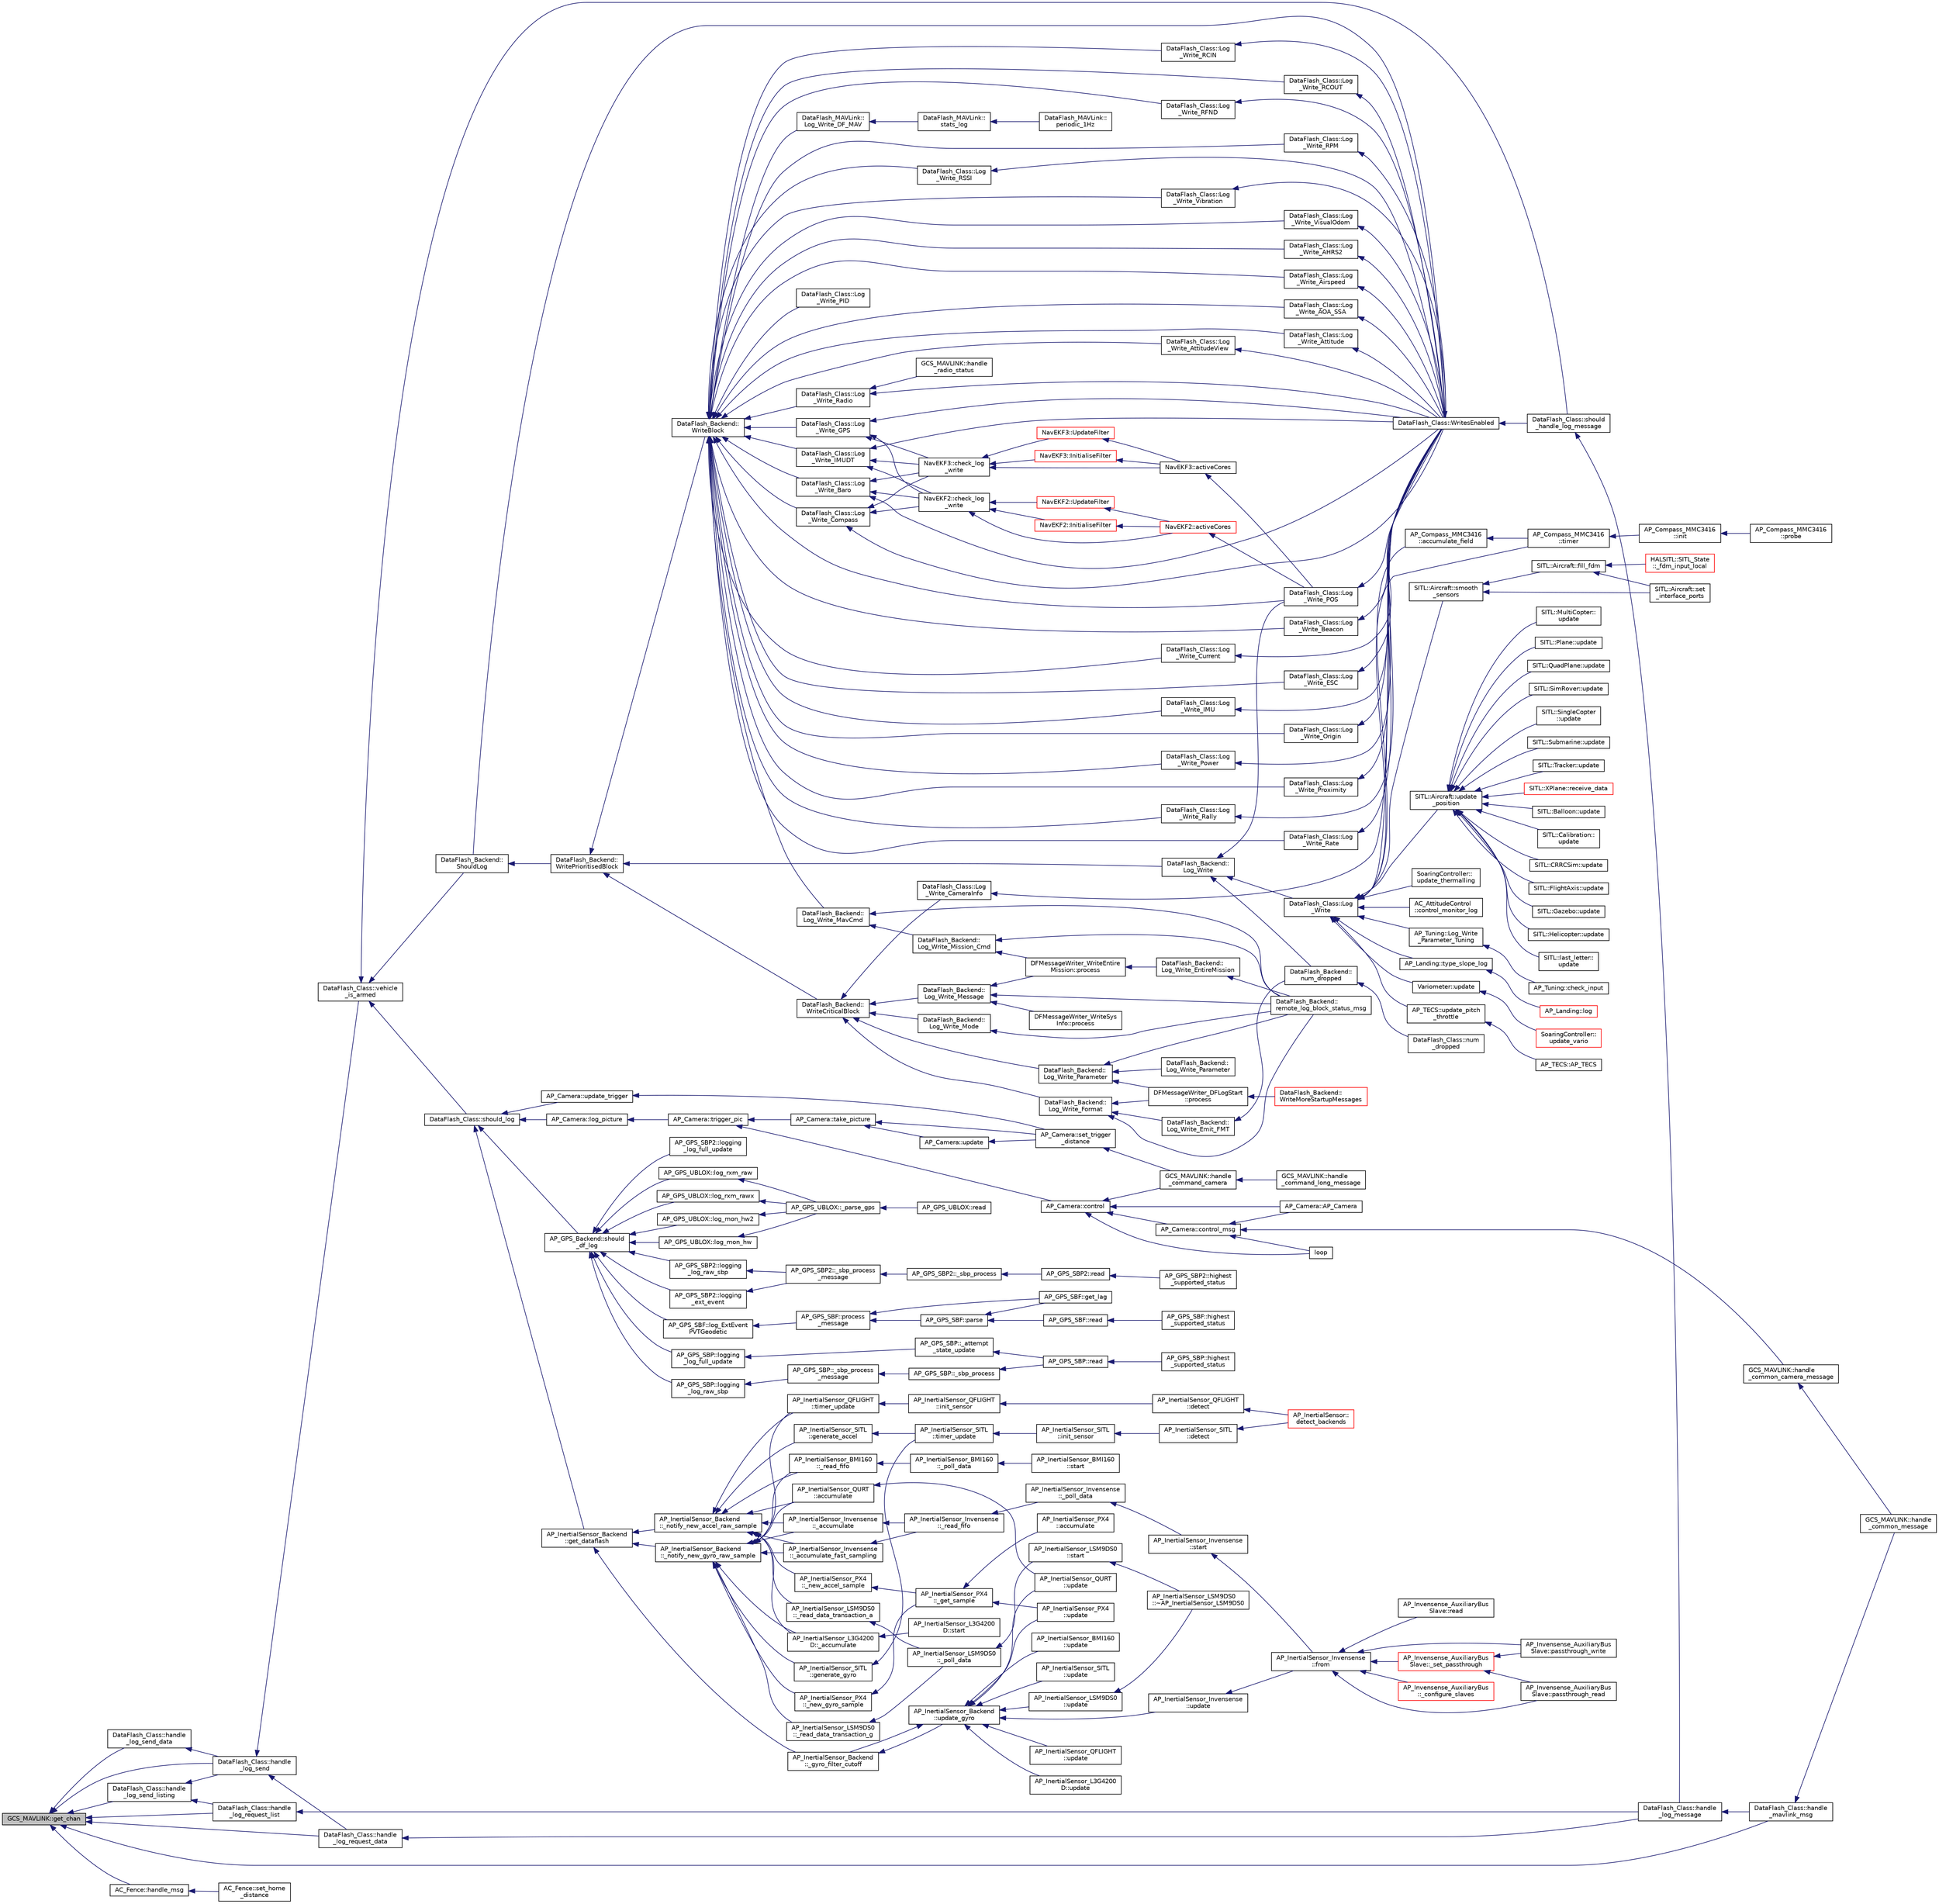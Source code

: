 digraph "GCS_MAVLINK::get_chan"
{
 // INTERACTIVE_SVG=YES
  edge [fontname="Helvetica",fontsize="10",labelfontname="Helvetica",labelfontsize="10"];
  node [fontname="Helvetica",fontsize="10",shape=record];
  rankdir="LR";
  Node1 [label="GCS_MAVLINK::get_chan",height=0.2,width=0.4,color="black", fillcolor="grey75", style="filled", fontcolor="black"];
  Node1 -> Node2 [dir="back",color="midnightblue",fontsize="10",style="solid",fontname="Helvetica"];
  Node2 [label="DataFlash_Class::handle\l_log_request_data",height=0.2,width=0.4,color="black", fillcolor="white", style="filled",URL="$classDataFlash__Class.html#a7460bed0ed59f26ad3cfa317b212bcdd"];
  Node2 -> Node3 [dir="back",color="midnightblue",fontsize="10",style="solid",fontname="Helvetica"];
  Node3 [label="DataFlash_Class::handle\l_log_message",height=0.2,width=0.4,color="black", fillcolor="white", style="filled",URL="$classDataFlash__Class.html#a54a0f06df82820b62ec798a212821d25"];
  Node3 -> Node4 [dir="back",color="midnightblue",fontsize="10",style="solid",fontname="Helvetica"];
  Node4 [label="DataFlash_Class::handle\l_mavlink_msg",height=0.2,width=0.4,color="black", fillcolor="white", style="filled",URL="$classDataFlash__Class.html#a06ce95acf59edd4dd3b8aa7246913e7a"];
  Node4 -> Node5 [dir="back",color="midnightblue",fontsize="10",style="solid",fontname="Helvetica"];
  Node5 [label="GCS_MAVLINK::handle\l_common_message",height=0.2,width=0.4,color="black", fillcolor="white", style="filled",URL="$structGCS__MAVLINK.html#a13da94a2548ade6552a5250eb3251e89"];
  Node1 -> Node6 [dir="back",color="midnightblue",fontsize="10",style="solid",fontname="Helvetica"];
  Node6 [label="DataFlash_Class::handle\l_log_request_list",height=0.2,width=0.4,color="black", fillcolor="white", style="filled",URL="$classDataFlash__Class.html#aa8189b376a616ce549bae1617e00025e"];
  Node6 -> Node3 [dir="back",color="midnightblue",fontsize="10",style="solid",fontname="Helvetica"];
  Node1 -> Node7 [dir="back",color="midnightblue",fontsize="10",style="solid",fontname="Helvetica"];
  Node7 [label="DataFlash_Class::handle\l_log_send",height=0.2,width=0.4,color="black", fillcolor="white", style="filled",URL="$classDataFlash__Class.html#a14aea98f5c3e9bfa9a3b6d29fb19b510"];
  Node7 -> Node2 [dir="back",color="midnightblue",fontsize="10",style="solid",fontname="Helvetica"];
  Node7 -> Node8 [dir="back",color="midnightblue",fontsize="10",style="solid",fontname="Helvetica"];
  Node8 [label="DataFlash_Class::vehicle\l_is_armed",height=0.2,width=0.4,color="black", fillcolor="white", style="filled",URL="$classDataFlash__Class.html#a4ae8e6be0f866326253600ba95a20a47"];
  Node8 -> Node9 [dir="back",color="midnightblue",fontsize="10",style="solid",fontname="Helvetica"];
  Node9 [label="DataFlash_Class::should\l_handle_log_message",height=0.2,width=0.4,color="black", fillcolor="white", style="filled",URL="$classDataFlash__Class.html#a1f5e7a1ba369422c7df05cd384019b0e"];
  Node9 -> Node3 [dir="back",color="midnightblue",fontsize="10",style="solid",fontname="Helvetica"];
  Node8 -> Node10 [dir="back",color="midnightblue",fontsize="10",style="solid",fontname="Helvetica"];
  Node10 [label="DataFlash_Class::should_log",height=0.2,width=0.4,color="black", fillcolor="white", style="filled",URL="$classDataFlash__Class.html#ad12449b59acdcf6b040af55907089eed"];
  Node10 -> Node11 [dir="back",color="midnightblue",fontsize="10",style="solid",fontname="Helvetica"];
  Node11 [label="AP_InertialSensor_Backend\l::get_dataflash",height=0.2,width=0.4,color="black", fillcolor="white", style="filled",URL="$classAP__InertialSensor__Backend.html#a6c878a16f5530684e2e1644a374756ca"];
  Node11 -> Node12 [dir="back",color="midnightblue",fontsize="10",style="solid",fontname="Helvetica"];
  Node12 [label="AP_InertialSensor_Backend\l::_gyro_filter_cutoff",height=0.2,width=0.4,color="black", fillcolor="white", style="filled",URL="$classAP__InertialSensor__Backend.html#a9c376bd62d2a8e0262f887c6188d0af9"];
  Node12 -> Node13 [dir="back",color="midnightblue",fontsize="10",style="solid",fontname="Helvetica"];
  Node13 [label="AP_InertialSensor_Backend\l::update_gyro",height=0.2,width=0.4,color="black", fillcolor="white", style="filled",URL="$classAP__InertialSensor__Backend.html#a0b5d300f99eee2d9debcc7380fd29ab0"];
  Node13 -> Node12 [dir="back",color="midnightblue",fontsize="10",style="solid",fontname="Helvetica"];
  Node13 -> Node14 [dir="back",color="midnightblue",fontsize="10",style="solid",fontname="Helvetica"];
  Node14 [label="AP_InertialSensor_LSM9DS0\l::update",height=0.2,width=0.4,color="black", fillcolor="white", style="filled",URL="$classAP__InertialSensor__LSM9DS0.html#a65d3c8abe3e7107544fabc581f7dd704"];
  Node14 -> Node15 [dir="back",color="midnightblue",fontsize="10",style="solid",fontname="Helvetica"];
  Node15 [label="AP_InertialSensor_LSM9DS0\l::~AP_InertialSensor_LSM9DS0",height=0.2,width=0.4,color="black", fillcolor="white", style="filled",URL="$classAP__InertialSensor__LSM9DS0.html#adb7e6b545d6d86adc761ef83bcee62e4"];
  Node13 -> Node16 [dir="back",color="midnightblue",fontsize="10",style="solid",fontname="Helvetica"];
  Node16 [label="AP_InertialSensor_SITL\l::update",height=0.2,width=0.4,color="black", fillcolor="white", style="filled",URL="$classAP__InertialSensor__SITL.html#a07604936d5a023d350e46404a63b10db"];
  Node13 -> Node17 [dir="back",color="midnightblue",fontsize="10",style="solid",fontname="Helvetica"];
  Node17 [label="AP_InertialSensor_QFLIGHT\l::update",height=0.2,width=0.4,color="black", fillcolor="white", style="filled",URL="$classAP__InertialSensor__QFLIGHT.html#aa0ca2330ef5cda8d8cf0573d65091dee"];
  Node13 -> Node18 [dir="back",color="midnightblue",fontsize="10",style="solid",fontname="Helvetica"];
  Node18 [label="AP_InertialSensor_QURT\l::update",height=0.2,width=0.4,color="black", fillcolor="white", style="filled",URL="$classAP__InertialSensor__QURT.html#a65aead1e6f4020fff780cbb65981fb78"];
  Node13 -> Node19 [dir="back",color="midnightblue",fontsize="10",style="solid",fontname="Helvetica"];
  Node19 [label="AP_InertialSensor_PX4\l::update",height=0.2,width=0.4,color="black", fillcolor="white", style="filled",URL="$classAP__InertialSensor__PX4.html#a56c271f4293b88db34537b7a11e63157"];
  Node13 -> Node20 [dir="back",color="midnightblue",fontsize="10",style="solid",fontname="Helvetica"];
  Node20 [label="AP_InertialSensor_L3G4200\lD::update",height=0.2,width=0.4,color="black", fillcolor="white", style="filled",URL="$classAP__InertialSensor__L3G4200D.html#a8315d5fbde5630f70ff25b109ec2da33"];
  Node13 -> Node21 [dir="back",color="midnightblue",fontsize="10",style="solid",fontname="Helvetica"];
  Node21 [label="AP_InertialSensor_BMI160\l::update",height=0.2,width=0.4,color="black", fillcolor="white", style="filled",URL="$classAP__InertialSensor__BMI160.html#a089a4a56a75c3f771d626aeb4806487a"];
  Node13 -> Node22 [dir="back",color="midnightblue",fontsize="10",style="solid",fontname="Helvetica"];
  Node22 [label="AP_InertialSensor_Invensense\l::update",height=0.2,width=0.4,color="black", fillcolor="white", style="filled",URL="$classAP__InertialSensor__Invensense.html#a247c35c3a991df3b0d40725108fd1763"];
  Node22 -> Node23 [dir="back",color="midnightblue",fontsize="10",style="solid",fontname="Helvetica"];
  Node23 [label="AP_InertialSensor_Invensense\l::from",height=0.2,width=0.4,color="black", fillcolor="white", style="filled",URL="$classAP__InertialSensor__Invensense.html#a06dbf9b0eab84d31dbba20ed8acd5d3e"];
  Node23 -> Node24 [dir="back",color="midnightblue",fontsize="10",style="solid",fontname="Helvetica"];
  Node24 [label="AP_Invensense_AuxiliaryBus\l::_configure_slaves",height=0.2,width=0.4,color="red", fillcolor="white", style="filled",URL="$classAP__Invensense__AuxiliaryBus.html#a99a1e2d327b6f013cb993f46337e9021"];
  Node23 -> Node25 [dir="back",color="midnightblue",fontsize="10",style="solid",fontname="Helvetica"];
  Node25 [label="AP_Invensense_AuxiliaryBus\lSlave::_set_passthrough",height=0.2,width=0.4,color="red", fillcolor="white", style="filled",URL="$classAP__Invensense__AuxiliaryBusSlave.html#a5f0506e4a39d15484e24ef0f155c93ed"];
  Node25 -> Node26 [dir="back",color="midnightblue",fontsize="10",style="solid",fontname="Helvetica"];
  Node26 [label="AP_Invensense_AuxiliaryBus\lSlave::passthrough_read",height=0.2,width=0.4,color="black", fillcolor="white", style="filled",URL="$classAP__Invensense__AuxiliaryBusSlave.html#aa8037d3e32a51691ad941a0b080f59c8"];
  Node25 -> Node27 [dir="back",color="midnightblue",fontsize="10",style="solid",fontname="Helvetica"];
  Node27 [label="AP_Invensense_AuxiliaryBus\lSlave::passthrough_write",height=0.2,width=0.4,color="black", fillcolor="white", style="filled",URL="$classAP__Invensense__AuxiliaryBusSlave.html#a0c70c5ce66b3d72ed65d33144168a698"];
  Node23 -> Node26 [dir="back",color="midnightblue",fontsize="10",style="solid",fontname="Helvetica"];
  Node23 -> Node27 [dir="back",color="midnightblue",fontsize="10",style="solid",fontname="Helvetica"];
  Node23 -> Node28 [dir="back",color="midnightblue",fontsize="10",style="solid",fontname="Helvetica"];
  Node28 [label="AP_Invensense_AuxiliaryBus\lSlave::read",height=0.2,width=0.4,color="black", fillcolor="white", style="filled",URL="$classAP__Invensense__AuxiliaryBusSlave.html#a6e7224e955510a4f5c44155ca5d9d9c8"];
  Node11 -> Node29 [dir="back",color="midnightblue",fontsize="10",style="solid",fontname="Helvetica"];
  Node29 [label="AP_InertialSensor_Backend\l::_notify_new_accel_raw_sample",height=0.2,width=0.4,color="black", fillcolor="white", style="filled",URL="$classAP__InertialSensor__Backend.html#a330d2242c139a6ec3e94e0dd7379df7c"];
  Node29 -> Node30 [dir="back",color="midnightblue",fontsize="10",style="solid",fontname="Helvetica"];
  Node30 [label="AP_InertialSensor_L3G4200\lD::_accumulate",height=0.2,width=0.4,color="black", fillcolor="white", style="filled",URL="$classAP__InertialSensor__L3G4200D.html#ab07f7d4df52cbab3fee7f509f50e81fc"];
  Node30 -> Node31 [dir="back",color="midnightblue",fontsize="10",style="solid",fontname="Helvetica"];
  Node31 [label="AP_InertialSensor_L3G4200\lD::start",height=0.2,width=0.4,color="black", fillcolor="white", style="filled",URL="$classAP__InertialSensor__L3G4200D.html#a5ddc32421474ee6f544abca47a91ae02"];
  Node29 -> Node32 [dir="back",color="midnightblue",fontsize="10",style="solid",fontname="Helvetica"];
  Node32 [label="AP_InertialSensor_Invensense\l::_accumulate",height=0.2,width=0.4,color="black", fillcolor="white", style="filled",URL="$classAP__InertialSensor__Invensense.html#a1a06a8d1e4db8924dcdcf9a6439dcaa9"];
  Node32 -> Node33 [dir="back",color="midnightblue",fontsize="10",style="solid",fontname="Helvetica"];
  Node33 [label="AP_InertialSensor_Invensense\l::_read_fifo",height=0.2,width=0.4,color="black", fillcolor="white", style="filled",URL="$classAP__InertialSensor__Invensense.html#a352da0427395f10fd6a9da9ec3a498ec"];
  Node33 -> Node34 [dir="back",color="midnightblue",fontsize="10",style="solid",fontname="Helvetica"];
  Node34 [label="AP_InertialSensor_Invensense\l::_poll_data",height=0.2,width=0.4,color="black", fillcolor="white", style="filled",URL="$classAP__InertialSensor__Invensense.html#a645c1fd527303dde9031b31544bbce6b"];
  Node34 -> Node35 [dir="back",color="midnightblue",fontsize="10",style="solid",fontname="Helvetica"];
  Node35 [label="AP_InertialSensor_Invensense\l::start",height=0.2,width=0.4,color="black", fillcolor="white", style="filled",URL="$classAP__InertialSensor__Invensense.html#ad54c13370e4efffcfa2c0eece9b53239"];
  Node35 -> Node23 [dir="back",color="midnightblue",fontsize="10",style="solid",fontname="Helvetica"];
  Node29 -> Node36 [dir="back",color="midnightblue",fontsize="10",style="solid",fontname="Helvetica"];
  Node36 [label="AP_InertialSensor_Invensense\l::_accumulate_fast_sampling",height=0.2,width=0.4,color="black", fillcolor="white", style="filled",URL="$classAP__InertialSensor__Invensense.html#aa4d24e709666169398355b5ee2a3df50"];
  Node36 -> Node33 [dir="back",color="midnightblue",fontsize="10",style="solid",fontname="Helvetica"];
  Node29 -> Node37 [dir="back",color="midnightblue",fontsize="10",style="solid",fontname="Helvetica"];
  Node37 [label="AP_InertialSensor_PX4\l::_new_accel_sample",height=0.2,width=0.4,color="black", fillcolor="white", style="filled",URL="$classAP__InertialSensor__PX4.html#ab860aacad51c8894d6d05d1291d8a650"];
  Node37 -> Node38 [dir="back",color="midnightblue",fontsize="10",style="solid",fontname="Helvetica"];
  Node38 [label="AP_InertialSensor_PX4\l::_get_sample",height=0.2,width=0.4,color="black", fillcolor="white", style="filled",URL="$classAP__InertialSensor__PX4.html#a86f463cc20f89a9eb4618ed494b3adf9"];
  Node38 -> Node39 [dir="back",color="midnightblue",fontsize="10",style="solid",fontname="Helvetica"];
  Node39 [label="AP_InertialSensor_PX4\l::accumulate",height=0.2,width=0.4,color="black", fillcolor="white", style="filled",URL="$classAP__InertialSensor__PX4.html#a516abbb2b48fb56a5984e531debea68d"];
  Node38 -> Node19 [dir="back",color="midnightblue",fontsize="10",style="solid",fontname="Helvetica"];
  Node29 -> Node40 [dir="back",color="midnightblue",fontsize="10",style="solid",fontname="Helvetica"];
  Node40 [label="AP_InertialSensor_LSM9DS0\l::_read_data_transaction_a",height=0.2,width=0.4,color="black", fillcolor="white", style="filled",URL="$classAP__InertialSensor__LSM9DS0.html#a9e083338c81500c744790115250d5207"];
  Node40 -> Node41 [dir="back",color="midnightblue",fontsize="10",style="solid",fontname="Helvetica"];
  Node41 [label="AP_InertialSensor_LSM9DS0\l::_poll_data",height=0.2,width=0.4,color="black", fillcolor="white", style="filled",URL="$classAP__InertialSensor__LSM9DS0.html#a517db16a43fdfa7fa31615d07b225474"];
  Node41 -> Node42 [dir="back",color="midnightblue",fontsize="10",style="solid",fontname="Helvetica"];
  Node42 [label="AP_InertialSensor_LSM9DS0\l::start",height=0.2,width=0.4,color="black", fillcolor="white", style="filled",URL="$classAP__InertialSensor__LSM9DS0.html#a1fa1189f7920f61d52d526f779be3d8f"];
  Node42 -> Node15 [dir="back",color="midnightblue",fontsize="10",style="solid",fontname="Helvetica"];
  Node29 -> Node43 [dir="back",color="midnightblue",fontsize="10",style="solid",fontname="Helvetica"];
  Node43 [label="AP_InertialSensor_BMI160\l::_read_fifo",height=0.2,width=0.4,color="black", fillcolor="white", style="filled",URL="$classAP__InertialSensor__BMI160.html#a1a519a3be822e3db7a19d0d0ed21d0c6"];
  Node43 -> Node44 [dir="back",color="midnightblue",fontsize="10",style="solid",fontname="Helvetica"];
  Node44 [label="AP_InertialSensor_BMI160\l::_poll_data",height=0.2,width=0.4,color="black", fillcolor="white", style="filled",URL="$classAP__InertialSensor__BMI160.html#a62d02f0977b50ee599a116e9f85d4ebc"];
  Node44 -> Node45 [dir="back",color="midnightblue",fontsize="10",style="solid",fontname="Helvetica"];
  Node45 [label="AP_InertialSensor_BMI160\l::start",height=0.2,width=0.4,color="black", fillcolor="white", style="filled",URL="$classAP__InertialSensor__BMI160.html#a786f5fe4d157ea0a2313c702402b58c5"];
  Node29 -> Node46 [dir="back",color="midnightblue",fontsize="10",style="solid",fontname="Helvetica"];
  Node46 [label="AP_InertialSensor_QURT\l::accumulate",height=0.2,width=0.4,color="black", fillcolor="white", style="filled",URL="$classAP__InertialSensor__QURT.html#ac64c9fedd2b0bcbddf29264e1bbd7af8"];
  Node46 -> Node18 [dir="back",color="midnightblue",fontsize="10",style="solid",fontname="Helvetica"];
  Node29 -> Node47 [dir="back",color="midnightblue",fontsize="10",style="solid",fontname="Helvetica"];
  Node47 [label="AP_InertialSensor_SITL\l::generate_accel",height=0.2,width=0.4,color="black", fillcolor="white", style="filled",URL="$classAP__InertialSensor__SITL.html#a8d6b8277285c6e8b6013585f403cd588"];
  Node47 -> Node48 [dir="back",color="midnightblue",fontsize="10",style="solid",fontname="Helvetica"];
  Node48 [label="AP_InertialSensor_SITL\l::timer_update",height=0.2,width=0.4,color="black", fillcolor="white", style="filled",URL="$classAP__InertialSensor__SITL.html#acb53ee7c91782608c30ff3e1c5af13e6"];
  Node48 -> Node49 [dir="back",color="midnightblue",fontsize="10",style="solid",fontname="Helvetica"];
  Node49 [label="AP_InertialSensor_SITL\l::init_sensor",height=0.2,width=0.4,color="black", fillcolor="white", style="filled",URL="$classAP__InertialSensor__SITL.html#ac44870551356848abea08bc23b2a3015"];
  Node49 -> Node50 [dir="back",color="midnightblue",fontsize="10",style="solid",fontname="Helvetica"];
  Node50 [label="AP_InertialSensor_SITL\l::detect",height=0.2,width=0.4,color="black", fillcolor="white", style="filled",URL="$classAP__InertialSensor__SITL.html#abc6d58b49a9c2dc04f884f46d948e8ed"];
  Node50 -> Node51 [dir="back",color="midnightblue",fontsize="10",style="solid",fontname="Helvetica"];
  Node51 [label="AP_InertialSensor::\ldetect_backends",height=0.2,width=0.4,color="red", fillcolor="white", style="filled",URL="$classAP__InertialSensor.html#a8967734e82a4f472c6d8ddd8db656804"];
  Node29 -> Node52 [dir="back",color="midnightblue",fontsize="10",style="solid",fontname="Helvetica"];
  Node52 [label="AP_InertialSensor_QFLIGHT\l::timer_update",height=0.2,width=0.4,color="black", fillcolor="white", style="filled",URL="$classAP__InertialSensor__QFLIGHT.html#a995eedfc1f2c8c01d00815aed816db6d"];
  Node52 -> Node53 [dir="back",color="midnightblue",fontsize="10",style="solid",fontname="Helvetica"];
  Node53 [label="AP_InertialSensor_QFLIGHT\l::init_sensor",height=0.2,width=0.4,color="black", fillcolor="white", style="filled",URL="$classAP__InertialSensor__QFLIGHT.html#abdba074dae77ff53a2e616499b5cd01c"];
  Node53 -> Node54 [dir="back",color="midnightblue",fontsize="10",style="solid",fontname="Helvetica"];
  Node54 [label="AP_InertialSensor_QFLIGHT\l::detect",height=0.2,width=0.4,color="black", fillcolor="white", style="filled",URL="$classAP__InertialSensor__QFLIGHT.html#aa0bf9146609415c6ecefacdcb336574c"];
  Node54 -> Node51 [dir="back",color="midnightblue",fontsize="10",style="solid",fontname="Helvetica"];
  Node11 -> Node55 [dir="back",color="midnightblue",fontsize="10",style="solid",fontname="Helvetica"];
  Node55 [label="AP_InertialSensor_Backend\l::_notify_new_gyro_raw_sample",height=0.2,width=0.4,color="black", fillcolor="white", style="filled",URL="$classAP__InertialSensor__Backend.html#a32a5d3f083aae76feb1f3e9cbf3cc095"];
  Node55 -> Node30 [dir="back",color="midnightblue",fontsize="10",style="solid",fontname="Helvetica"];
  Node55 -> Node32 [dir="back",color="midnightblue",fontsize="10",style="solid",fontname="Helvetica"];
  Node55 -> Node36 [dir="back",color="midnightblue",fontsize="10",style="solid",fontname="Helvetica"];
  Node55 -> Node56 [dir="back",color="midnightblue",fontsize="10",style="solid",fontname="Helvetica"];
  Node56 [label="AP_InertialSensor_PX4\l::_new_gyro_sample",height=0.2,width=0.4,color="black", fillcolor="white", style="filled",URL="$classAP__InertialSensor__PX4.html#a257fdff6435bb9addd12e3ba161c4c12"];
  Node56 -> Node38 [dir="back",color="midnightblue",fontsize="10",style="solid",fontname="Helvetica"];
  Node55 -> Node57 [dir="back",color="midnightblue",fontsize="10",style="solid",fontname="Helvetica"];
  Node57 [label="AP_InertialSensor_LSM9DS0\l::_read_data_transaction_g",height=0.2,width=0.4,color="black", fillcolor="white", style="filled",URL="$classAP__InertialSensor__LSM9DS0.html#a8d90205092ed9e6b959fe3da5f4f6477"];
  Node57 -> Node41 [dir="back",color="midnightblue",fontsize="10",style="solid",fontname="Helvetica"];
  Node55 -> Node43 [dir="back",color="midnightblue",fontsize="10",style="solid",fontname="Helvetica"];
  Node55 -> Node46 [dir="back",color="midnightblue",fontsize="10",style="solid",fontname="Helvetica"];
  Node55 -> Node58 [dir="back",color="midnightblue",fontsize="10",style="solid",fontname="Helvetica"];
  Node58 [label="AP_InertialSensor_SITL\l::generate_gyro",height=0.2,width=0.4,color="black", fillcolor="white", style="filled",URL="$classAP__InertialSensor__SITL.html#a884efe3040d8e915376390a36d778398"];
  Node58 -> Node48 [dir="back",color="midnightblue",fontsize="10",style="solid",fontname="Helvetica"];
  Node55 -> Node52 [dir="back",color="midnightblue",fontsize="10",style="solid",fontname="Helvetica"];
  Node10 -> Node59 [dir="back",color="midnightblue",fontsize="10",style="solid",fontname="Helvetica"];
  Node59 [label="AP_Camera::log_picture",height=0.2,width=0.4,color="black", fillcolor="white", style="filled",URL="$classAP__Camera.html#ae511c5d9c318c1650f04b4ecb5709112"];
  Node59 -> Node60 [dir="back",color="midnightblue",fontsize="10",style="solid",fontname="Helvetica"];
  Node60 [label="AP_Camera::trigger_pic",height=0.2,width=0.4,color="black", fillcolor="white", style="filled",URL="$classAP__Camera.html#a912338131e4f4ab09eb09139d471b7b3"];
  Node60 -> Node61 [dir="back",color="midnightblue",fontsize="10",style="solid",fontname="Helvetica"];
  Node61 [label="AP_Camera::control",height=0.2,width=0.4,color="black", fillcolor="white", style="filled",URL="$classAP__Camera.html#a7c7aa23d1a71db5345bb11899bbb8f31"];
  Node61 -> Node62 [dir="back",color="midnightblue",fontsize="10",style="solid",fontname="Helvetica"];
  Node62 [label="AP_Camera::AP_Camera",height=0.2,width=0.4,color="black", fillcolor="white", style="filled",URL="$classAP__Camera.html#ad8d2e68c3b5a7133da87975d3120223a"];
  Node61 -> Node63 [dir="back",color="midnightblue",fontsize="10",style="solid",fontname="Helvetica"];
  Node63 [label="AP_Camera::control_msg",height=0.2,width=0.4,color="black", fillcolor="white", style="filled",URL="$classAP__Camera.html#a5a9157e5d811fa1b55bebe90fe731065",tooltip="decode deprecated MavLink message that controls camera. "];
  Node63 -> Node62 [dir="back",color="midnightblue",fontsize="10",style="solid",fontname="Helvetica"];
  Node63 -> Node64 [dir="back",color="midnightblue",fontsize="10",style="solid",fontname="Helvetica"];
  Node64 [label="GCS_MAVLINK::handle\l_common_camera_message",height=0.2,width=0.4,color="black", fillcolor="white", style="filled",URL="$structGCS__MAVLINK.html#a496597037e80be23544b7618199ad9f5"];
  Node64 -> Node5 [dir="back",color="midnightblue",fontsize="10",style="solid",fontname="Helvetica"];
  Node63 -> Node65 [dir="back",color="midnightblue",fontsize="10",style="solid",fontname="Helvetica"];
  Node65 [label="loop",height=0.2,width=0.4,color="black", fillcolor="white", style="filled",URL="$routing_8cpp.html#afe461d27b9c48d5921c00d521181f12f"];
  Node61 -> Node66 [dir="back",color="midnightblue",fontsize="10",style="solid",fontname="Helvetica"];
  Node66 [label="GCS_MAVLINK::handle\l_command_camera",height=0.2,width=0.4,color="black", fillcolor="white", style="filled",URL="$structGCS__MAVLINK.html#a735b4b8b692fa6985a7f7b99c6b4d58c"];
  Node66 -> Node67 [dir="back",color="midnightblue",fontsize="10",style="solid",fontname="Helvetica"];
  Node67 [label="GCS_MAVLINK::handle\l_command_long_message",height=0.2,width=0.4,color="black", fillcolor="white", style="filled",URL="$structGCS__MAVLINK.html#ada9816ba563e134b421cb5bcc7b21ed6"];
  Node61 -> Node65 [dir="back",color="midnightblue",fontsize="10",style="solid",fontname="Helvetica"];
  Node60 -> Node68 [dir="back",color="midnightblue",fontsize="10",style="solid",fontname="Helvetica"];
  Node68 [label="AP_Camera::take_picture",height=0.2,width=0.4,color="black", fillcolor="white", style="filled",URL="$classAP__Camera.html#a5d7170c290ba358aab4e79e8e79bbb70"];
  Node68 -> Node69 [dir="back",color="midnightblue",fontsize="10",style="solid",fontname="Helvetica"];
  Node69 [label="AP_Camera::set_trigger\l_distance",height=0.2,width=0.4,color="black", fillcolor="white", style="filled",URL="$classAP__Camera.html#a4a39e7eb5e1df8b95ef260b0638c6fc7"];
  Node69 -> Node66 [dir="back",color="midnightblue",fontsize="10",style="solid",fontname="Helvetica"];
  Node68 -> Node70 [dir="back",color="midnightblue",fontsize="10",style="solid",fontname="Helvetica"];
  Node70 [label="AP_Camera::update",height=0.2,width=0.4,color="black", fillcolor="white", style="filled",URL="$classAP__Camera.html#a4077dde0b48102aa3b07eb64f1f7a420"];
  Node70 -> Node69 [dir="back",color="midnightblue",fontsize="10",style="solid",fontname="Helvetica"];
  Node10 -> Node71 [dir="back",color="midnightblue",fontsize="10",style="solid",fontname="Helvetica"];
  Node71 [label="AP_GPS_Backend::should\l_df_log",height=0.2,width=0.4,color="black", fillcolor="white", style="filled",URL="$classAP__GPS__Backend.html#a78d22fd7b536578b4b444c4ac63d2fda"];
  Node71 -> Node72 [dir="back",color="midnightblue",fontsize="10",style="solid",fontname="Helvetica"];
  Node72 [label="AP_GPS_SBF::log_ExtEvent\lPVTGeodetic",height=0.2,width=0.4,color="black", fillcolor="white", style="filled",URL="$classAP__GPS__SBF.html#a029bda686db2bccb2b98f78cf5ea38fe"];
  Node72 -> Node73 [dir="back",color="midnightblue",fontsize="10",style="solid",fontname="Helvetica"];
  Node73 [label="AP_GPS_SBF::process\l_message",height=0.2,width=0.4,color="black", fillcolor="white", style="filled",URL="$classAP__GPS__SBF.html#a302b0e8422996c2cabb9dfac0eae59a4"];
  Node73 -> Node74 [dir="back",color="midnightblue",fontsize="10",style="solid",fontname="Helvetica"];
  Node74 [label="AP_GPS_SBF::get_lag",height=0.2,width=0.4,color="black", fillcolor="white", style="filled",URL="$classAP__GPS__SBF.html#ac390273f48b232915b30f6aeed7560f6"];
  Node73 -> Node75 [dir="back",color="midnightblue",fontsize="10",style="solid",fontname="Helvetica"];
  Node75 [label="AP_GPS_SBF::parse",height=0.2,width=0.4,color="black", fillcolor="white", style="filled",URL="$classAP__GPS__SBF.html#a4ff03181a0163ebda3dcc6b550e0d05a"];
  Node75 -> Node74 [dir="back",color="midnightblue",fontsize="10",style="solid",fontname="Helvetica"];
  Node75 -> Node76 [dir="back",color="midnightblue",fontsize="10",style="solid",fontname="Helvetica"];
  Node76 [label="AP_GPS_SBF::read",height=0.2,width=0.4,color="black", fillcolor="white", style="filled",URL="$classAP__GPS__SBF.html#a5d9c1999aa212fff0587dad4b306c97d"];
  Node76 -> Node77 [dir="back",color="midnightblue",fontsize="10",style="solid",fontname="Helvetica"];
  Node77 [label="AP_GPS_SBF::highest\l_supported_status",height=0.2,width=0.4,color="black", fillcolor="white", style="filled",URL="$classAP__GPS__SBF.html#a3aa88ec618ee6552f1823afae4a7c2c1"];
  Node71 -> Node78 [dir="back",color="midnightblue",fontsize="10",style="solid",fontname="Helvetica"];
  Node78 [label="AP_GPS_UBLOX::log_mon_hw",height=0.2,width=0.4,color="black", fillcolor="white", style="filled",URL="$classAP__GPS__UBLOX.html#afaad8ce1ad6c2192e2608e5731789b25"];
  Node78 -> Node79 [dir="back",color="midnightblue",fontsize="10",style="solid",fontname="Helvetica"];
  Node79 [label="AP_GPS_UBLOX::_parse_gps",height=0.2,width=0.4,color="black", fillcolor="white", style="filled",URL="$classAP__GPS__UBLOX.html#a16ae8ab4b0babfbc2245beb0a438ec33"];
  Node79 -> Node80 [dir="back",color="midnightblue",fontsize="10",style="solid",fontname="Helvetica"];
  Node80 [label="AP_GPS_UBLOX::read",height=0.2,width=0.4,color="black", fillcolor="white", style="filled",URL="$classAP__GPS__UBLOX.html#a09825f5ca37ee9bdb5e0939a4073a84e"];
  Node71 -> Node81 [dir="back",color="midnightblue",fontsize="10",style="solid",fontname="Helvetica"];
  Node81 [label="AP_GPS_UBLOX::log_mon_hw2",height=0.2,width=0.4,color="black", fillcolor="white", style="filled",URL="$classAP__GPS__UBLOX.html#aa371c3daa15a309ab65f1522471ff5c2"];
  Node81 -> Node79 [dir="back",color="midnightblue",fontsize="10",style="solid",fontname="Helvetica"];
  Node71 -> Node82 [dir="back",color="midnightblue",fontsize="10",style="solid",fontname="Helvetica"];
  Node82 [label="AP_GPS_UBLOX::log_rxm_raw",height=0.2,width=0.4,color="black", fillcolor="white", style="filled",URL="$classAP__GPS__UBLOX.html#a599fc077195cbe106d1da825688b1440"];
  Node82 -> Node79 [dir="back",color="midnightblue",fontsize="10",style="solid",fontname="Helvetica"];
  Node71 -> Node83 [dir="back",color="midnightblue",fontsize="10",style="solid",fontname="Helvetica"];
  Node83 [label="AP_GPS_UBLOX::log_rxm_rawx",height=0.2,width=0.4,color="black", fillcolor="white", style="filled",URL="$classAP__GPS__UBLOX.html#a3974f2089cb33bed89e19cfe3c7521f8"];
  Node83 -> Node79 [dir="back",color="midnightblue",fontsize="10",style="solid",fontname="Helvetica"];
  Node71 -> Node84 [dir="back",color="midnightblue",fontsize="10",style="solid",fontname="Helvetica"];
  Node84 [label="AP_GPS_SBP2::logging\l_ext_event",height=0.2,width=0.4,color="black", fillcolor="white", style="filled",URL="$classAP__GPS__SBP2.html#ae8c7f53ee8183d7f0b915e9b5a494ae6"];
  Node84 -> Node85 [dir="back",color="midnightblue",fontsize="10",style="solid",fontname="Helvetica"];
  Node85 [label="AP_GPS_SBP2::_sbp_process\l_message",height=0.2,width=0.4,color="black", fillcolor="white", style="filled",URL="$classAP__GPS__SBP2.html#ac64f29dd084dc165c676cfd2751e77ae"];
  Node85 -> Node86 [dir="back",color="midnightblue",fontsize="10",style="solid",fontname="Helvetica"];
  Node86 [label="AP_GPS_SBP2::_sbp_process",height=0.2,width=0.4,color="black", fillcolor="white", style="filled",URL="$classAP__GPS__SBP2.html#a401dc8505b1460b2cacbafea3d223a91"];
  Node86 -> Node87 [dir="back",color="midnightblue",fontsize="10",style="solid",fontname="Helvetica"];
  Node87 [label="AP_GPS_SBP2::read",height=0.2,width=0.4,color="black", fillcolor="white", style="filled",URL="$classAP__GPS__SBP2.html#a251cdad10dff6c4e02d59f0507e5f3b6"];
  Node87 -> Node88 [dir="back",color="midnightblue",fontsize="10",style="solid",fontname="Helvetica"];
  Node88 [label="AP_GPS_SBP2::highest\l_supported_status",height=0.2,width=0.4,color="black", fillcolor="white", style="filled",URL="$classAP__GPS__SBP2.html#a471fd2a813238296dcbb8a5e3d031514"];
  Node71 -> Node89 [dir="back",color="midnightblue",fontsize="10",style="solid",fontname="Helvetica"];
  Node89 [label="AP_GPS_SBP::logging\l_log_full_update",height=0.2,width=0.4,color="black", fillcolor="white", style="filled",URL="$classAP__GPS__SBP.html#af5d2846c5c8368ab5d6d9456f78cb04d"];
  Node89 -> Node90 [dir="back",color="midnightblue",fontsize="10",style="solid",fontname="Helvetica"];
  Node90 [label="AP_GPS_SBP::_attempt\l_state_update",height=0.2,width=0.4,color="black", fillcolor="white", style="filled",URL="$classAP__GPS__SBP.html#af9e1e7cae1c58891c9a47a6ae6425491"];
  Node90 -> Node91 [dir="back",color="midnightblue",fontsize="10",style="solid",fontname="Helvetica"];
  Node91 [label="AP_GPS_SBP::read",height=0.2,width=0.4,color="black", fillcolor="white", style="filled",URL="$classAP__GPS__SBP.html#a3fa95c1c1f83ad45a11a61d604e61d8d"];
  Node91 -> Node92 [dir="back",color="midnightblue",fontsize="10",style="solid",fontname="Helvetica"];
  Node92 [label="AP_GPS_SBP::highest\l_supported_status",height=0.2,width=0.4,color="black", fillcolor="white", style="filled",URL="$classAP__GPS__SBP.html#ad2aa36fb56f231229ca47df94c7c926f"];
  Node71 -> Node93 [dir="back",color="midnightblue",fontsize="10",style="solid",fontname="Helvetica"];
  Node93 [label="AP_GPS_SBP2::logging\l_log_full_update",height=0.2,width=0.4,color="black", fillcolor="white", style="filled",URL="$classAP__GPS__SBP2.html#adc254567a151ff0db903b861319f0d56"];
  Node71 -> Node94 [dir="back",color="midnightblue",fontsize="10",style="solid",fontname="Helvetica"];
  Node94 [label="AP_GPS_SBP::logging\l_log_raw_sbp",height=0.2,width=0.4,color="black", fillcolor="white", style="filled",URL="$classAP__GPS__SBP.html#a03c2f3629f94e7b6df5989cc33d9d59a"];
  Node94 -> Node95 [dir="back",color="midnightblue",fontsize="10",style="solid",fontname="Helvetica"];
  Node95 [label="AP_GPS_SBP::_sbp_process\l_message",height=0.2,width=0.4,color="black", fillcolor="white", style="filled",URL="$classAP__GPS__SBP.html#a95d51866fda5a620229c74d5684acce4"];
  Node95 -> Node96 [dir="back",color="midnightblue",fontsize="10",style="solid",fontname="Helvetica"];
  Node96 [label="AP_GPS_SBP::_sbp_process",height=0.2,width=0.4,color="black", fillcolor="white", style="filled",URL="$classAP__GPS__SBP.html#ad6291fa91e5c338da770ffdfefb6cd8a"];
  Node96 -> Node91 [dir="back",color="midnightblue",fontsize="10",style="solid",fontname="Helvetica"];
  Node71 -> Node97 [dir="back",color="midnightblue",fontsize="10",style="solid",fontname="Helvetica"];
  Node97 [label="AP_GPS_SBP2::logging\l_log_raw_sbp",height=0.2,width=0.4,color="black", fillcolor="white", style="filled",URL="$classAP__GPS__SBP2.html#af58239a6684265d3fde51012411d110c"];
  Node97 -> Node85 [dir="back",color="midnightblue",fontsize="10",style="solid",fontname="Helvetica"];
  Node10 -> Node98 [dir="back",color="midnightblue",fontsize="10",style="solid",fontname="Helvetica"];
  Node98 [label="AP_Camera::update_trigger",height=0.2,width=0.4,color="black", fillcolor="white", style="filled",URL="$classAP__Camera.html#a3809f54e2cc95832bb8d5e43451e834f"];
  Node98 -> Node69 [dir="back",color="midnightblue",fontsize="10",style="solid",fontname="Helvetica"];
  Node8 -> Node99 [dir="back",color="midnightblue",fontsize="10",style="solid",fontname="Helvetica"];
  Node99 [label="DataFlash_Backend::\lShouldLog",height=0.2,width=0.4,color="black", fillcolor="white", style="filled",URL="$classDataFlash__Backend.html#ae29c274eff677e46bb9e404656194789"];
  Node99 -> Node100 [dir="back",color="midnightblue",fontsize="10",style="solid",fontname="Helvetica"];
  Node100 [label="DataFlash_Backend::\lWritePrioritisedBlock",height=0.2,width=0.4,color="black", fillcolor="white", style="filled",URL="$classDataFlash__Backend.html#a70bd07e118265442caab0d742cb06abc"];
  Node100 -> Node101 [dir="back",color="midnightblue",fontsize="10",style="solid",fontname="Helvetica"];
  Node101 [label="DataFlash_Backend::\lLog_Write",height=0.2,width=0.4,color="black", fillcolor="white", style="filled",URL="$classDataFlash__Backend.html#a701111d46c96bfab23971267f325ddd3"];
  Node101 -> Node102 [dir="back",color="midnightblue",fontsize="10",style="solid",fontname="Helvetica"];
  Node102 [label="DataFlash_Class::Log\l_Write",height=0.2,width=0.4,color="black", fillcolor="white", style="filled",URL="$classDataFlash__Class.html#a379c836ed19feeac263fcd994b60226b"];
  Node102 -> Node103 [dir="back",color="midnightblue",fontsize="10",style="solid",fontname="Helvetica"];
  Node103 [label="AP_Compass_MMC3416\l::accumulate_field",height=0.2,width=0.4,color="black", fillcolor="white", style="filled",URL="$classAP__Compass__MMC3416.html#aa81525e474696e469db55ad9712a1b4f"];
  Node103 -> Node104 [dir="back",color="midnightblue",fontsize="10",style="solid",fontname="Helvetica"];
  Node104 [label="AP_Compass_MMC3416\l::timer",height=0.2,width=0.4,color="black", fillcolor="white", style="filled",URL="$classAP__Compass__MMC3416.html#a8b5b61173af45f3892c51bbeda783190"];
  Node104 -> Node105 [dir="back",color="midnightblue",fontsize="10",style="solid",fontname="Helvetica"];
  Node105 [label="AP_Compass_MMC3416\l::init",height=0.2,width=0.4,color="black", fillcolor="white", style="filled",URL="$classAP__Compass__MMC3416.html#af9749d12b13a50641e4c2b7b8b702ac2"];
  Node105 -> Node106 [dir="back",color="midnightblue",fontsize="10",style="solid",fontname="Helvetica"];
  Node106 [label="AP_Compass_MMC3416\l::probe",height=0.2,width=0.4,color="black", fillcolor="white", style="filled",URL="$classAP__Compass__MMC3416.html#a45317bd66ff02b0b69e17221ff572261"];
  Node102 -> Node107 [dir="back",color="midnightblue",fontsize="10",style="solid",fontname="Helvetica"];
  Node107 [label="AC_AttitudeControl\l::control_monitor_log",height=0.2,width=0.4,color="black", fillcolor="white", style="filled",URL="$classAC__AttitudeControl.html#a24124a33c8cd7a9cd575d0c16a1e2d5b"];
  Node102 -> Node108 [dir="back",color="midnightblue",fontsize="10",style="solid",fontname="Helvetica"];
  Node108 [label="AP_Tuning::Log_Write\l_Parameter_Tuning",height=0.2,width=0.4,color="black", fillcolor="white", style="filled",URL="$classAP__Tuning.html#abc35074ce5f7c46fbbc644d80c3dc15a"];
  Node108 -> Node109 [dir="back",color="midnightblue",fontsize="10",style="solid",fontname="Helvetica"];
  Node109 [label="AP_Tuning::check_input",height=0.2,width=0.4,color="black", fillcolor="white", style="filled",URL="$classAP__Tuning.html#a26bf8c5e3711e547ce95654ca285fecb"];
  Node102 -> Node110 [dir="back",color="midnightblue",fontsize="10",style="solid",fontname="Helvetica"];
  Node110 [label="SITL::Aircraft::smooth\l_sensors",height=0.2,width=0.4,color="black", fillcolor="white", style="filled",URL="$classSITL_1_1Aircraft.html#a8b835df207c22a4d9bc24b14525ce968"];
  Node110 -> Node111 [dir="back",color="midnightblue",fontsize="10",style="solid",fontname="Helvetica"];
  Node111 [label="SITL::Aircraft::fill_fdm",height=0.2,width=0.4,color="black", fillcolor="white", style="filled",URL="$classSITL_1_1Aircraft.html#a07b38044e8a77d5f48db38e9913e06db"];
  Node111 -> Node112 [dir="back",color="midnightblue",fontsize="10",style="solid",fontname="Helvetica"];
  Node112 [label="HALSITL::SITL_State\l::_fdm_input_local",height=0.2,width=0.4,color="red", fillcolor="white", style="filled",URL="$classHALSITL_1_1SITL__State.html#a141fe78b0702ab2f2ac4cafc221fdb97"];
  Node111 -> Node113 [dir="back",color="midnightblue",fontsize="10",style="solid",fontname="Helvetica"];
  Node113 [label="SITL::Aircraft::set\l_interface_ports",height=0.2,width=0.4,color="black", fillcolor="white", style="filled",URL="$classSITL_1_1Aircraft.html#a061f04e9f5bc75cc1f250a4e7c3d8421"];
  Node110 -> Node113 [dir="back",color="midnightblue",fontsize="10",style="solid",fontname="Helvetica"];
  Node102 -> Node104 [dir="back",color="midnightblue",fontsize="10",style="solid",fontname="Helvetica"];
  Node102 -> Node114 [dir="back",color="midnightblue",fontsize="10",style="solid",fontname="Helvetica"];
  Node114 [label="AP_Landing::type_slope_log",height=0.2,width=0.4,color="black", fillcolor="white", style="filled",URL="$classAP__Landing.html#ac0b5a7424b989984441d47159f9e691c"];
  Node114 -> Node115 [dir="back",color="midnightblue",fontsize="10",style="solid",fontname="Helvetica"];
  Node115 [label="AP_Landing::log",height=0.2,width=0.4,color="red", fillcolor="white", style="filled",URL="$classAP__Landing.html#afbaa15e50629185cb1c1dcb1c41289d8"];
  Node102 -> Node116 [dir="back",color="midnightblue",fontsize="10",style="solid",fontname="Helvetica"];
  Node116 [label="Variometer::update",height=0.2,width=0.4,color="black", fillcolor="white", style="filled",URL="$classVariometer.html#ae8429634659d6e7f64a64992380e7b2b"];
  Node116 -> Node117 [dir="back",color="midnightblue",fontsize="10",style="solid",fontname="Helvetica"];
  Node117 [label="SoaringController::\lupdate_vario",height=0.2,width=0.4,color="red", fillcolor="white", style="filled",URL="$classSoaringController.html#a7adf701742d2ba2f2e699b9e3ce1b955"];
  Node102 -> Node118 [dir="back",color="midnightblue",fontsize="10",style="solid",fontname="Helvetica"];
  Node118 [label="AP_TECS::update_pitch\l_throttle",height=0.2,width=0.4,color="black", fillcolor="white", style="filled",URL="$classAP__TECS.html#ad9fdee521b36fe15ab8ab06a35717c5a"];
  Node118 -> Node119 [dir="back",color="midnightblue",fontsize="10",style="solid",fontname="Helvetica"];
  Node119 [label="AP_TECS::AP_TECS",height=0.2,width=0.4,color="black", fillcolor="white", style="filled",URL="$classAP__TECS.html#a01d6d2b6f4c4151838115b13020d8990"];
  Node102 -> Node120 [dir="back",color="midnightblue",fontsize="10",style="solid",fontname="Helvetica"];
  Node120 [label="SITL::Aircraft::update\l_position",height=0.2,width=0.4,color="black", fillcolor="white", style="filled",URL="$classSITL_1_1Aircraft.html#a4a72b2c0617cf55b24b062daaae685b9"];
  Node120 -> Node121 [dir="back",color="midnightblue",fontsize="10",style="solid",fontname="Helvetica"];
  Node121 [label="SITL::Balloon::update",height=0.2,width=0.4,color="black", fillcolor="white", style="filled",URL="$classSITL_1_1Balloon.html#a34f5716a3c9ba0805d89dc36656ae90c"];
  Node120 -> Node122 [dir="back",color="midnightblue",fontsize="10",style="solid",fontname="Helvetica"];
  Node122 [label="SITL::Calibration::\lupdate",height=0.2,width=0.4,color="black", fillcolor="white", style="filled",URL="$classSITL_1_1Calibration.html#a0c3f60adfbc5d68ae425883af18b62f4"];
  Node120 -> Node123 [dir="back",color="midnightblue",fontsize="10",style="solid",fontname="Helvetica"];
  Node123 [label="SITL::CRRCSim::update",height=0.2,width=0.4,color="black", fillcolor="white", style="filled",URL="$classSITL_1_1CRRCSim.html#ada236d396837feb2c5efe885ea504f87"];
  Node120 -> Node124 [dir="back",color="midnightblue",fontsize="10",style="solid",fontname="Helvetica"];
  Node124 [label="SITL::FlightAxis::update",height=0.2,width=0.4,color="black", fillcolor="white", style="filled",URL="$classSITL_1_1FlightAxis.html#abea39b8171735bf99ad90267f6be4c42"];
  Node120 -> Node125 [dir="back",color="midnightblue",fontsize="10",style="solid",fontname="Helvetica"];
  Node125 [label="SITL::Gazebo::update",height=0.2,width=0.4,color="black", fillcolor="white", style="filled",URL="$classSITL_1_1Gazebo.html#a120a541070549b98ba4740c91abf97a7"];
  Node120 -> Node126 [dir="back",color="midnightblue",fontsize="10",style="solid",fontname="Helvetica"];
  Node126 [label="SITL::Helicopter::update",height=0.2,width=0.4,color="black", fillcolor="white", style="filled",URL="$classSITL_1_1Helicopter.html#a0e8602ead0fe804552ab7ade9a1b171e"];
  Node120 -> Node127 [dir="back",color="midnightblue",fontsize="10",style="solid",fontname="Helvetica"];
  Node127 [label="SITL::last_letter::\lupdate",height=0.2,width=0.4,color="black", fillcolor="white", style="filled",URL="$classSITL_1_1last__letter.html#ae4e6d3acea9730faa873e8d25b876d19"];
  Node120 -> Node128 [dir="back",color="midnightblue",fontsize="10",style="solid",fontname="Helvetica"];
  Node128 [label="SITL::MultiCopter::\lupdate",height=0.2,width=0.4,color="black", fillcolor="white", style="filled",URL="$classSITL_1_1MultiCopter.html#ad4df8bcd20625ce425cc9d73f9aa6a20"];
  Node120 -> Node129 [dir="back",color="midnightblue",fontsize="10",style="solid",fontname="Helvetica"];
  Node129 [label="SITL::Plane::update",height=0.2,width=0.4,color="black", fillcolor="white", style="filled",URL="$classSITL_1_1Plane.html#a7852409df29e250b1903384d1446930c"];
  Node120 -> Node130 [dir="back",color="midnightblue",fontsize="10",style="solid",fontname="Helvetica"];
  Node130 [label="SITL::QuadPlane::update",height=0.2,width=0.4,color="black", fillcolor="white", style="filled",URL="$classSITL_1_1QuadPlane.html#af9068f0de1894f5afc49481c869e3b6c"];
  Node120 -> Node131 [dir="back",color="midnightblue",fontsize="10",style="solid",fontname="Helvetica"];
  Node131 [label="SITL::SimRover::update",height=0.2,width=0.4,color="black", fillcolor="white", style="filled",URL="$classSITL_1_1SimRover.html#a0692a116e9c7cff78adb0b08b0d571b2"];
  Node120 -> Node132 [dir="back",color="midnightblue",fontsize="10",style="solid",fontname="Helvetica"];
  Node132 [label="SITL::SingleCopter\l::update",height=0.2,width=0.4,color="black", fillcolor="white", style="filled",URL="$classSITL_1_1SingleCopter.html#a07d0997518b86260a6a80b914733d7b5"];
  Node120 -> Node133 [dir="back",color="midnightblue",fontsize="10",style="solid",fontname="Helvetica"];
  Node133 [label="SITL::Submarine::update",height=0.2,width=0.4,color="black", fillcolor="white", style="filled",URL="$classSITL_1_1Submarine.html#ae172876dbb527df84dfb38c9fa383878"];
  Node120 -> Node134 [dir="back",color="midnightblue",fontsize="10",style="solid",fontname="Helvetica"];
  Node134 [label="SITL::Tracker::update",height=0.2,width=0.4,color="black", fillcolor="white", style="filled",URL="$classSITL_1_1Tracker.html#aa2d26c0841ead98b60a9291eb4d74b71"];
  Node120 -> Node135 [dir="back",color="midnightblue",fontsize="10",style="solid",fontname="Helvetica"];
  Node135 [label="SITL::XPlane::receive_data",height=0.2,width=0.4,color="red", fillcolor="white", style="filled",URL="$classSITL_1_1XPlane.html#ab30e1d12c7ebc3699a29f3442804a68b"];
  Node102 -> Node136 [dir="back",color="midnightblue",fontsize="10",style="solid",fontname="Helvetica"];
  Node136 [label="SoaringController::\lupdate_thermalling",height=0.2,width=0.4,color="black", fillcolor="white", style="filled",URL="$classSoaringController.html#abfbc693fd6c93da20fb098aedf6fd596"];
  Node102 -> Node137 [dir="back",color="midnightblue",fontsize="10",style="solid",fontname="Helvetica"];
  Node137 [label="DataFlash_Class::WritesEnabled",height=0.2,width=0.4,color="black", fillcolor="white", style="filled",URL="$classDataFlash__Class.html#a680528ccef337901407a125439e1f397"];
  Node137 -> Node9 [dir="back",color="midnightblue",fontsize="10",style="solid",fontname="Helvetica"];
  Node137 -> Node99 [dir="back",color="midnightblue",fontsize="10",style="solid",fontname="Helvetica"];
  Node101 -> Node138 [dir="back",color="midnightblue",fontsize="10",style="solid",fontname="Helvetica"];
  Node138 [label="DataFlash_Class::Log\l_Write_POS",height=0.2,width=0.4,color="black", fillcolor="white", style="filled",URL="$classDataFlash__Class.html#a46e58faaa53c44516433f6bb7bde4163"];
  Node138 -> Node137 [dir="back",color="midnightblue",fontsize="10",style="solid",fontname="Helvetica"];
  Node101 -> Node139 [dir="back",color="midnightblue",fontsize="10",style="solid",fontname="Helvetica"];
  Node139 [label="DataFlash_Backend::\lnum_dropped",height=0.2,width=0.4,color="black", fillcolor="white", style="filled",URL="$classDataFlash__Backend.html#a944c1f573e2cd12e7ff491d48898d446"];
  Node139 -> Node140 [dir="back",color="midnightblue",fontsize="10",style="solid",fontname="Helvetica"];
  Node140 [label="DataFlash_Class::num\l_dropped",height=0.2,width=0.4,color="black", fillcolor="white", style="filled",URL="$classDataFlash__Class.html#a3b01d9a49c319ca3995df9b1649b9249"];
  Node100 -> Node141 [dir="back",color="midnightblue",fontsize="10",style="solid",fontname="Helvetica"];
  Node141 [label="DataFlash_Backend::\lWriteBlock",height=0.2,width=0.4,color="black", fillcolor="white", style="filled",URL="$classDataFlash__Backend.html#aed94b3ad1fd7333ddd7c2e20c3433d52"];
  Node141 -> Node142 [dir="back",color="midnightblue",fontsize="10",style="solid",fontname="Helvetica"];
  Node142 [label="DataFlash_Class::Log\l_Write_AHRS2",height=0.2,width=0.4,color="black", fillcolor="white", style="filled",URL="$classDataFlash__Class.html#ad81bca014959c6b0a6714ea0d83c409f"];
  Node142 -> Node137 [dir="back",color="midnightblue",fontsize="10",style="solid",fontname="Helvetica"];
  Node141 -> Node143 [dir="back",color="midnightblue",fontsize="10",style="solid",fontname="Helvetica"];
  Node143 [label="DataFlash_Class::Log\l_Write_Airspeed",height=0.2,width=0.4,color="black", fillcolor="white", style="filled",URL="$classDataFlash__Class.html#a6a38481f36ae833e7093c41a0e72be31"];
  Node143 -> Node137 [dir="back",color="midnightblue",fontsize="10",style="solid",fontname="Helvetica"];
  Node141 -> Node144 [dir="back",color="midnightblue",fontsize="10",style="solid",fontname="Helvetica"];
  Node144 [label="DataFlash_Class::Log\l_Write_AOA_SSA",height=0.2,width=0.4,color="black", fillcolor="white", style="filled",URL="$classDataFlash__Class.html#a07c6e6dc1aeb58b8f3255a63e0d5a430"];
  Node144 -> Node137 [dir="back",color="midnightblue",fontsize="10",style="solid",fontname="Helvetica"];
  Node141 -> Node145 [dir="back",color="midnightblue",fontsize="10",style="solid",fontname="Helvetica"];
  Node145 [label="DataFlash_Class::Log\l_Write_Attitude",height=0.2,width=0.4,color="black", fillcolor="white", style="filled",URL="$classDataFlash__Class.html#a100c0458780b38dd0ccc4a7381827b3c"];
  Node145 -> Node137 [dir="back",color="midnightblue",fontsize="10",style="solid",fontname="Helvetica"];
  Node141 -> Node146 [dir="back",color="midnightblue",fontsize="10",style="solid",fontname="Helvetica"];
  Node146 [label="DataFlash_Class::Log\l_Write_AttitudeView",height=0.2,width=0.4,color="black", fillcolor="white", style="filled",URL="$classDataFlash__Class.html#abf48a5cb3c39a255385d3853beb1b5d7"];
  Node146 -> Node137 [dir="back",color="midnightblue",fontsize="10",style="solid",fontname="Helvetica"];
  Node141 -> Node147 [dir="back",color="midnightblue",fontsize="10",style="solid",fontname="Helvetica"];
  Node147 [label="DataFlash_Class::Log\l_Write_Baro",height=0.2,width=0.4,color="black", fillcolor="white", style="filled",URL="$classDataFlash__Class.html#a4a12c2f2025e0a63d6ec85602857d0cb"];
  Node147 -> Node148 [dir="back",color="midnightblue",fontsize="10",style="solid",fontname="Helvetica"];
  Node148 [label="NavEKF3::check_log\l_write",height=0.2,width=0.4,color="black", fillcolor="white", style="filled",URL="$classNavEKF3.html#afa5a1b626563d35ad95545e8f056214b"];
  Node148 -> Node149 [dir="back",color="midnightblue",fontsize="10",style="solid",fontname="Helvetica"];
  Node149 [label="NavEKF3::InitialiseFilter",height=0.2,width=0.4,color="red", fillcolor="white", style="filled",URL="$classNavEKF3.html#a07f064fa513fbb6e7188141904f3b5b5"];
  Node149 -> Node150 [dir="back",color="midnightblue",fontsize="10",style="solid",fontname="Helvetica"];
  Node150 [label="NavEKF3::activeCores",height=0.2,width=0.4,color="black", fillcolor="white", style="filled",URL="$classNavEKF3.html#a3e1f50ad977a17222fcd7a6851b0f2ec"];
  Node150 -> Node138 [dir="back",color="midnightblue",fontsize="10",style="solid",fontname="Helvetica"];
  Node148 -> Node151 [dir="back",color="midnightblue",fontsize="10",style="solid",fontname="Helvetica"];
  Node151 [label="NavEKF3::UpdateFilter",height=0.2,width=0.4,color="red", fillcolor="white", style="filled",URL="$classNavEKF3.html#a477020fcf29376e0c2205dbf79728104"];
  Node151 -> Node150 [dir="back",color="midnightblue",fontsize="10",style="solid",fontname="Helvetica"];
  Node148 -> Node150 [dir="back",color="midnightblue",fontsize="10",style="solid",fontname="Helvetica"];
  Node147 -> Node152 [dir="back",color="midnightblue",fontsize="10",style="solid",fontname="Helvetica"];
  Node152 [label="NavEKF2::check_log\l_write",height=0.2,width=0.4,color="black", fillcolor="white", style="filled",URL="$classNavEKF2.html#a124df957952b2cb0c04e4318a173f67a"];
  Node152 -> Node153 [dir="back",color="midnightblue",fontsize="10",style="solid",fontname="Helvetica"];
  Node153 [label="NavEKF2::InitialiseFilter",height=0.2,width=0.4,color="red", fillcolor="white", style="filled",URL="$classNavEKF2.html#a9c447b8d84abf2dfc845ddbbbad46a2b"];
  Node153 -> Node154 [dir="back",color="midnightblue",fontsize="10",style="solid",fontname="Helvetica"];
  Node154 [label="NavEKF2::activeCores",height=0.2,width=0.4,color="red", fillcolor="white", style="filled",URL="$classNavEKF2.html#ab18af2714c15fcf190493c01e2a28c73"];
  Node154 -> Node138 [dir="back",color="midnightblue",fontsize="10",style="solid",fontname="Helvetica"];
  Node152 -> Node155 [dir="back",color="midnightblue",fontsize="10",style="solid",fontname="Helvetica"];
  Node155 [label="NavEKF2::UpdateFilter",height=0.2,width=0.4,color="red", fillcolor="white", style="filled",URL="$classNavEKF2.html#a72815b1bbd9d7ceb0ff7ae52d14516df"];
  Node155 -> Node154 [dir="back",color="midnightblue",fontsize="10",style="solid",fontname="Helvetica"];
  Node152 -> Node154 [dir="back",color="midnightblue",fontsize="10",style="solid",fontname="Helvetica"];
  Node147 -> Node137 [dir="back",color="midnightblue",fontsize="10",style="solid",fontname="Helvetica"];
  Node141 -> Node156 [dir="back",color="midnightblue",fontsize="10",style="solid",fontname="Helvetica"];
  Node156 [label="DataFlash_Class::Log\l_Write_Beacon",height=0.2,width=0.4,color="black", fillcolor="white", style="filled",URL="$classDataFlash__Class.html#abe412cc7c41a691691c24ec560586c45"];
  Node156 -> Node137 [dir="back",color="midnightblue",fontsize="10",style="solid",fontname="Helvetica"];
  Node141 -> Node157 [dir="back",color="midnightblue",fontsize="10",style="solid",fontname="Helvetica"];
  Node157 [label="DataFlash_Class::Log\l_Write_Compass",height=0.2,width=0.4,color="black", fillcolor="white", style="filled",URL="$classDataFlash__Class.html#a5189adf1c5da47c2149ca1d7baa745d8"];
  Node157 -> Node148 [dir="back",color="midnightblue",fontsize="10",style="solid",fontname="Helvetica"];
  Node157 -> Node152 [dir="back",color="midnightblue",fontsize="10",style="solid",fontname="Helvetica"];
  Node157 -> Node137 [dir="back",color="midnightblue",fontsize="10",style="solid",fontname="Helvetica"];
  Node141 -> Node158 [dir="back",color="midnightblue",fontsize="10",style="solid",fontname="Helvetica"];
  Node158 [label="DataFlash_Class::Log\l_Write_Current",height=0.2,width=0.4,color="black", fillcolor="white", style="filled",URL="$classDataFlash__Class.html#a6bc40fe7e7fd0b068700d5b89d85a920"];
  Node158 -> Node137 [dir="back",color="midnightblue",fontsize="10",style="solid",fontname="Helvetica"];
  Node141 -> Node159 [dir="back",color="midnightblue",fontsize="10",style="solid",fontname="Helvetica"];
  Node159 [label="DataFlash_MAVLink::\lLog_Write_DF_MAV",height=0.2,width=0.4,color="black", fillcolor="white", style="filled",URL="$classDataFlash__MAVLink.html#a4e95e48809d7011702476e879415d96c"];
  Node159 -> Node160 [dir="back",color="midnightblue",fontsize="10",style="solid",fontname="Helvetica"];
  Node160 [label="DataFlash_MAVLink::\lstats_log",height=0.2,width=0.4,color="black", fillcolor="white", style="filled",URL="$classDataFlash__MAVLink.html#af0e5de77619126d8d8d1dd06a389717d"];
  Node160 -> Node161 [dir="back",color="midnightblue",fontsize="10",style="solid",fontname="Helvetica"];
  Node161 [label="DataFlash_MAVLink::\lperiodic_1Hz",height=0.2,width=0.4,color="black", fillcolor="white", style="filled",URL="$classDataFlash__MAVLink.html#aff8ee53b8fbc202ef153f112dade8f21"];
  Node141 -> Node162 [dir="back",color="midnightblue",fontsize="10",style="solid",fontname="Helvetica"];
  Node162 [label="DataFlash_Class::Log\l_Write_ESC",height=0.2,width=0.4,color="black", fillcolor="white", style="filled",URL="$classDataFlash__Class.html#a90a22bd1a0d9fff2bde1efdf0d0c9575"];
  Node162 -> Node137 [dir="back",color="midnightblue",fontsize="10",style="solid",fontname="Helvetica"];
  Node141 -> Node163 [dir="back",color="midnightblue",fontsize="10",style="solid",fontname="Helvetica"];
  Node163 [label="DataFlash_Class::Log\l_Write_GPS",height=0.2,width=0.4,color="black", fillcolor="white", style="filled",URL="$classDataFlash__Class.html#a8a9087dec83092f0ea67b6741ff9f32e"];
  Node163 -> Node148 [dir="back",color="midnightblue",fontsize="10",style="solid",fontname="Helvetica"];
  Node163 -> Node152 [dir="back",color="midnightblue",fontsize="10",style="solid",fontname="Helvetica"];
  Node163 -> Node137 [dir="back",color="midnightblue",fontsize="10",style="solid",fontname="Helvetica"];
  Node141 -> Node164 [dir="back",color="midnightblue",fontsize="10",style="solid",fontname="Helvetica"];
  Node164 [label="DataFlash_Class::Log\l_Write_IMU",height=0.2,width=0.4,color="black", fillcolor="white", style="filled",URL="$classDataFlash__Class.html#a805d766e5347af5349e0979a2a07e452"];
  Node164 -> Node137 [dir="back",color="midnightblue",fontsize="10",style="solid",fontname="Helvetica"];
  Node141 -> Node165 [dir="back",color="midnightblue",fontsize="10",style="solid",fontname="Helvetica"];
  Node165 [label="DataFlash_Class::Log\l_Write_IMUDT",height=0.2,width=0.4,color="black", fillcolor="white", style="filled",URL="$classDataFlash__Class.html#a5835f10f0f4c71618a3793d582b3a52a"];
  Node165 -> Node148 [dir="back",color="midnightblue",fontsize="10",style="solid",fontname="Helvetica"];
  Node165 -> Node152 [dir="back",color="midnightblue",fontsize="10",style="solid",fontname="Helvetica"];
  Node165 -> Node137 [dir="back",color="midnightblue",fontsize="10",style="solid",fontname="Helvetica"];
  Node141 -> Node166 [dir="back",color="midnightblue",fontsize="10",style="solid",fontname="Helvetica"];
  Node166 [label="DataFlash_Backend::\lLog_Write_MavCmd",height=0.2,width=0.4,color="black", fillcolor="white", style="filled",URL="$classDataFlash__Backend.html#af0dcded34eb71f36ee8f910424be2061"];
  Node166 -> Node167 [dir="back",color="midnightblue",fontsize="10",style="solid",fontname="Helvetica"];
  Node167 [label="DataFlash_Backend::\lLog_Write_Mission_Cmd",height=0.2,width=0.4,color="black", fillcolor="white", style="filled",URL="$classDataFlash__Backend.html#a570580fce5fc1f96a9cfd6bb75dd8705"];
  Node167 -> Node168 [dir="back",color="midnightblue",fontsize="10",style="solid",fontname="Helvetica"];
  Node168 [label="DFMessageWriter_WriteEntire\lMission::process",height=0.2,width=0.4,color="black", fillcolor="white", style="filled",URL="$classDFMessageWriter__WriteEntireMission.html#a157afd1587cb4756d21bfd04bd64fdd1"];
  Node168 -> Node169 [dir="back",color="midnightblue",fontsize="10",style="solid",fontname="Helvetica"];
  Node169 [label="DataFlash_Backend::\lLog_Write_EntireMission",height=0.2,width=0.4,color="black", fillcolor="white", style="filled",URL="$classDataFlash__Backend.html#a2cf7e12a43bb8ebf9aa3ea073e544f40"];
  Node169 -> Node170 [dir="back",color="midnightblue",fontsize="10",style="solid",fontname="Helvetica"];
  Node170 [label="DataFlash_Backend::\lremote_log_block_status_msg",height=0.2,width=0.4,color="black", fillcolor="white", style="filled",URL="$classDataFlash__Backend.html#acc06500874549df2b2567f069176506e"];
  Node167 -> Node170 [dir="back",color="midnightblue",fontsize="10",style="solid",fontname="Helvetica"];
  Node166 -> Node170 [dir="back",color="midnightblue",fontsize="10",style="solid",fontname="Helvetica"];
  Node141 -> Node171 [dir="back",color="midnightblue",fontsize="10",style="solid",fontname="Helvetica"];
  Node171 [label="DataFlash_Class::Log\l_Write_Origin",height=0.2,width=0.4,color="black", fillcolor="white", style="filled",URL="$classDataFlash__Class.html#a7c9ea84e9cbfd62bac7f1fac7cafa562"];
  Node171 -> Node137 [dir="back",color="midnightblue",fontsize="10",style="solid",fontname="Helvetica"];
  Node141 -> Node172 [dir="back",color="midnightblue",fontsize="10",style="solid",fontname="Helvetica"];
  Node172 [label="DataFlash_Class::Log\l_Write_PID",height=0.2,width=0.4,color="black", fillcolor="white", style="filled",URL="$classDataFlash__Class.html#a92d70f9aa906b4a2ad56f88cf04630ce"];
  Node141 -> Node138 [dir="back",color="midnightblue",fontsize="10",style="solid",fontname="Helvetica"];
  Node141 -> Node173 [dir="back",color="midnightblue",fontsize="10",style="solid",fontname="Helvetica"];
  Node173 [label="DataFlash_Class::Log\l_Write_Power",height=0.2,width=0.4,color="black", fillcolor="white", style="filled",URL="$classDataFlash__Class.html#a0244745bcbf21252169dbca26be44557"];
  Node173 -> Node137 [dir="back",color="midnightblue",fontsize="10",style="solid",fontname="Helvetica"];
  Node141 -> Node174 [dir="back",color="midnightblue",fontsize="10",style="solid",fontname="Helvetica"];
  Node174 [label="DataFlash_Class::Log\l_Write_Proximity",height=0.2,width=0.4,color="black", fillcolor="white", style="filled",URL="$classDataFlash__Class.html#adebf82a1c347a2dbcaf366ea32bc3bc5"];
  Node174 -> Node137 [dir="back",color="midnightblue",fontsize="10",style="solid",fontname="Helvetica"];
  Node141 -> Node175 [dir="back",color="midnightblue",fontsize="10",style="solid",fontname="Helvetica"];
  Node175 [label="DataFlash_Class::Log\l_Write_Radio",height=0.2,width=0.4,color="black", fillcolor="white", style="filled",URL="$classDataFlash__Class.html#ae26cdaa597f952193b6be4436d55c7d6"];
  Node175 -> Node176 [dir="back",color="midnightblue",fontsize="10",style="solid",fontname="Helvetica"];
  Node176 [label="GCS_MAVLINK::handle\l_radio_status",height=0.2,width=0.4,color="black", fillcolor="white", style="filled",URL="$structGCS__MAVLINK.html#a95855cb1b5e848b644d0fdeb1009a031"];
  Node175 -> Node137 [dir="back",color="midnightblue",fontsize="10",style="solid",fontname="Helvetica"];
  Node141 -> Node177 [dir="back",color="midnightblue",fontsize="10",style="solid",fontname="Helvetica"];
  Node177 [label="DataFlash_Class::Log\l_Write_Rally",height=0.2,width=0.4,color="black", fillcolor="white", style="filled",URL="$classDataFlash__Class.html#aa4421dde08afcd932ccbe12aef85055d"];
  Node177 -> Node137 [dir="back",color="midnightblue",fontsize="10",style="solid",fontname="Helvetica"];
  Node141 -> Node178 [dir="back",color="midnightblue",fontsize="10",style="solid",fontname="Helvetica"];
  Node178 [label="DataFlash_Class::Log\l_Write_Rate",height=0.2,width=0.4,color="black", fillcolor="white", style="filled",URL="$classDataFlash__Class.html#a5db08f0e524269d5b88c5919424af11c"];
  Node178 -> Node137 [dir="back",color="midnightblue",fontsize="10",style="solid",fontname="Helvetica"];
  Node141 -> Node179 [dir="back",color="midnightblue",fontsize="10",style="solid",fontname="Helvetica"];
  Node179 [label="DataFlash_Class::Log\l_Write_RCIN",height=0.2,width=0.4,color="black", fillcolor="white", style="filled",URL="$classDataFlash__Class.html#ae3cb0f9ab8db6bcced3f504a2a767081"];
  Node179 -> Node137 [dir="back",color="midnightblue",fontsize="10",style="solid",fontname="Helvetica"];
  Node141 -> Node180 [dir="back",color="midnightblue",fontsize="10",style="solid",fontname="Helvetica"];
  Node180 [label="DataFlash_Class::Log\l_Write_RCOUT",height=0.2,width=0.4,color="black", fillcolor="white", style="filled",URL="$classDataFlash__Class.html#a365196ae7546b5065934ffbdb91066e5"];
  Node180 -> Node137 [dir="back",color="midnightblue",fontsize="10",style="solid",fontname="Helvetica"];
  Node141 -> Node181 [dir="back",color="midnightblue",fontsize="10",style="solid",fontname="Helvetica"];
  Node181 [label="DataFlash_Class::Log\l_Write_RFND",height=0.2,width=0.4,color="black", fillcolor="white", style="filled",URL="$classDataFlash__Class.html#af0a21d8a256a8e1e6f9da5566cc5a168"];
  Node181 -> Node137 [dir="back",color="midnightblue",fontsize="10",style="solid",fontname="Helvetica"];
  Node141 -> Node182 [dir="back",color="midnightblue",fontsize="10",style="solid",fontname="Helvetica"];
  Node182 [label="DataFlash_Class::Log\l_Write_RPM",height=0.2,width=0.4,color="black", fillcolor="white", style="filled",URL="$classDataFlash__Class.html#aa5d9034787597e35040f6b9624bf9b6c"];
  Node182 -> Node137 [dir="back",color="midnightblue",fontsize="10",style="solid",fontname="Helvetica"];
  Node141 -> Node183 [dir="back",color="midnightblue",fontsize="10",style="solid",fontname="Helvetica"];
  Node183 [label="DataFlash_Class::Log\l_Write_RSSI",height=0.2,width=0.4,color="black", fillcolor="white", style="filled",URL="$classDataFlash__Class.html#ab89b9493bafe090db104589de9bc100c"];
  Node183 -> Node137 [dir="back",color="midnightblue",fontsize="10",style="solid",fontname="Helvetica"];
  Node141 -> Node184 [dir="back",color="midnightblue",fontsize="10",style="solid",fontname="Helvetica"];
  Node184 [label="DataFlash_Class::Log\l_Write_Vibration",height=0.2,width=0.4,color="black", fillcolor="white", style="filled",URL="$classDataFlash__Class.html#af3e28f802f9d4f6be01a5283ada628fe"];
  Node184 -> Node137 [dir="back",color="midnightblue",fontsize="10",style="solid",fontname="Helvetica"];
  Node141 -> Node185 [dir="back",color="midnightblue",fontsize="10",style="solid",fontname="Helvetica"];
  Node185 [label="DataFlash_Class::Log\l_Write_VisualOdom",height=0.2,width=0.4,color="black", fillcolor="white", style="filled",URL="$classDataFlash__Class.html#ab9b4b0869a66719efeef76ea8da2c564"];
  Node185 -> Node137 [dir="back",color="midnightblue",fontsize="10",style="solid",fontname="Helvetica"];
  Node100 -> Node186 [dir="back",color="midnightblue",fontsize="10",style="solid",fontname="Helvetica"];
  Node186 [label="DataFlash_Backend::\lWriteCriticalBlock",height=0.2,width=0.4,color="black", fillcolor="white", style="filled",URL="$classDataFlash__Backend.html#a5be0a9e566b2b525659756204c3353b7"];
  Node186 -> Node187 [dir="back",color="midnightblue",fontsize="10",style="solid",fontname="Helvetica"];
  Node187 [label="DataFlash_Class::Log\l_Write_CameraInfo",height=0.2,width=0.4,color="black", fillcolor="white", style="filled",URL="$classDataFlash__Class.html#af027b69eefd54b04e56a821eeda76e40"];
  Node187 -> Node137 [dir="back",color="midnightblue",fontsize="10",style="solid",fontname="Helvetica"];
  Node186 -> Node188 [dir="back",color="midnightblue",fontsize="10",style="solid",fontname="Helvetica"];
  Node188 [label="DataFlash_Backend::\lLog_Write_Format",height=0.2,width=0.4,color="black", fillcolor="white", style="filled",URL="$classDataFlash__Backend.html#a33c4294acfcecd5db6c923de11893e45"];
  Node188 -> Node189 [dir="back",color="midnightblue",fontsize="10",style="solid",fontname="Helvetica"];
  Node189 [label="DataFlash_Backend::\lLog_Write_Emit_FMT",height=0.2,width=0.4,color="black", fillcolor="white", style="filled",URL="$classDataFlash__Backend.html#a0ed8c2da3963e144758e4df2f14161f8"];
  Node189 -> Node139 [dir="back",color="midnightblue",fontsize="10",style="solid",fontname="Helvetica"];
  Node188 -> Node190 [dir="back",color="midnightblue",fontsize="10",style="solid",fontname="Helvetica"];
  Node190 [label="DFMessageWriter_DFLogStart\l::process",height=0.2,width=0.4,color="black", fillcolor="white", style="filled",URL="$classDFMessageWriter__DFLogStart.html#a81d7ab192bff2616b7649f3d4bdf7ca7"];
  Node190 -> Node191 [dir="back",color="midnightblue",fontsize="10",style="solid",fontname="Helvetica"];
  Node191 [label="DataFlash_Backend::\lWriteMoreStartupMessages",height=0.2,width=0.4,color="red", fillcolor="white", style="filled",URL="$classDataFlash__Backend.html#af17a5022c4e47cfdd56c1a5887e85632"];
  Node188 -> Node170 [dir="back",color="midnightblue",fontsize="10",style="solid",fontname="Helvetica"];
  Node186 -> Node192 [dir="back",color="midnightblue",fontsize="10",style="solid",fontname="Helvetica"];
  Node192 [label="DataFlash_Backend::\lLog_Write_Message",height=0.2,width=0.4,color="black", fillcolor="white", style="filled",URL="$classDataFlash__Backend.html#a36de68caf35d162312f55f958c00fc6c"];
  Node192 -> Node193 [dir="back",color="midnightblue",fontsize="10",style="solid",fontname="Helvetica"];
  Node193 [label="DFMessageWriter_WriteSys\lInfo::process",height=0.2,width=0.4,color="black", fillcolor="white", style="filled",URL="$classDFMessageWriter__WriteSysInfo.html#a58c7b3822a65bb8415b33960266a1e83"];
  Node192 -> Node168 [dir="back",color="midnightblue",fontsize="10",style="solid",fontname="Helvetica"];
  Node192 -> Node170 [dir="back",color="midnightblue",fontsize="10",style="solid",fontname="Helvetica"];
  Node186 -> Node194 [dir="back",color="midnightblue",fontsize="10",style="solid",fontname="Helvetica"];
  Node194 [label="DataFlash_Backend::\lLog_Write_Mode",height=0.2,width=0.4,color="black", fillcolor="white", style="filled",URL="$classDataFlash__Backend.html#a09f5553f9e37e58f72cde1a95b2f20f2"];
  Node194 -> Node170 [dir="back",color="midnightblue",fontsize="10",style="solid",fontname="Helvetica"];
  Node186 -> Node195 [dir="back",color="midnightblue",fontsize="10",style="solid",fontname="Helvetica"];
  Node195 [label="DataFlash_Backend::\lLog_Write_Parameter",height=0.2,width=0.4,color="black", fillcolor="white", style="filled",URL="$classDataFlash__Backend.html#a85713efc5d4dfb01c5ef7968f9f2842e"];
  Node195 -> Node196 [dir="back",color="midnightblue",fontsize="10",style="solid",fontname="Helvetica"];
  Node196 [label="DataFlash_Backend::\lLog_Write_Parameter",height=0.2,width=0.4,color="black", fillcolor="white", style="filled",URL="$classDataFlash__Backend.html#a76b0eff7f34874f2a35c4d6241203e6f"];
  Node195 -> Node190 [dir="back",color="midnightblue",fontsize="10",style="solid",fontname="Helvetica"];
  Node195 -> Node170 [dir="back",color="midnightblue",fontsize="10",style="solid",fontname="Helvetica"];
  Node1 -> Node197 [dir="back",color="midnightblue",fontsize="10",style="solid",fontname="Helvetica"];
  Node197 [label="DataFlash_Class::handle\l_log_send_data",height=0.2,width=0.4,color="black", fillcolor="white", style="filled",URL="$classDataFlash__Class.html#a309bce613a2f12ab72035c5bb041bddd"];
  Node197 -> Node7 [dir="back",color="midnightblue",fontsize="10",style="solid",fontname="Helvetica"];
  Node1 -> Node198 [dir="back",color="midnightblue",fontsize="10",style="solid",fontname="Helvetica"];
  Node198 [label="DataFlash_Class::handle\l_log_send_listing",height=0.2,width=0.4,color="black", fillcolor="white", style="filled",URL="$classDataFlash__Class.html#a1453986174eb7e5292a6b5c68005acf2"];
  Node198 -> Node6 [dir="back",color="midnightblue",fontsize="10",style="solid",fontname="Helvetica"];
  Node198 -> Node7 [dir="back",color="midnightblue",fontsize="10",style="solid",fontname="Helvetica"];
  Node1 -> Node4 [dir="back",color="midnightblue",fontsize="10",style="solid",fontname="Helvetica"];
  Node1 -> Node199 [dir="back",color="midnightblue",fontsize="10",style="solid",fontname="Helvetica"];
  Node199 [label="AC_Fence::handle_msg",height=0.2,width=0.4,color="black", fillcolor="white", style="filled",URL="$classAC__Fence.html#a9e7499c3b42f4ef5cc120bf103d17fe3",tooltip="handler for polygon fence messages with GCS "];
  Node199 -> Node200 [dir="back",color="midnightblue",fontsize="10",style="solid",fontname="Helvetica"];
  Node200 [label="AC_Fence::set_home\l_distance",height=0.2,width=0.4,color="black", fillcolor="white", style="filled",URL="$classAC__Fence.html#ae37cf33a4fd250b66386253720fddbc9",tooltip="set_home_distance - update vehicle&#39;s distance from home in meters - required for circular horizontal ..."];
}
